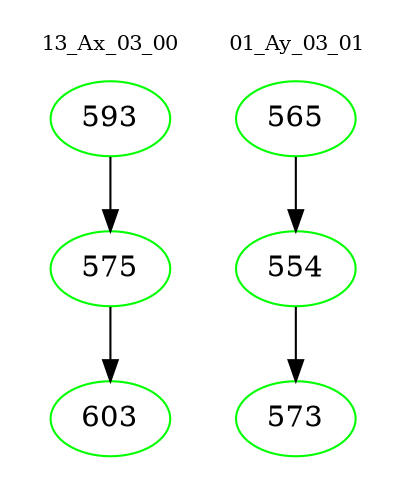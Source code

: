 digraph{
subgraph cluster_0 {
color = white
label = "13_Ax_03_00";
fontsize=10;
T0_593 [label="593", color="green"]
T0_593 -> T0_575 [color="black"]
T0_575 [label="575", color="green"]
T0_575 -> T0_603 [color="black"]
T0_603 [label="603", color="green"]
}
subgraph cluster_1 {
color = white
label = "01_Ay_03_01";
fontsize=10;
T1_565 [label="565", color="green"]
T1_565 -> T1_554 [color="black"]
T1_554 [label="554", color="green"]
T1_554 -> T1_573 [color="black"]
T1_573 [label="573", color="green"]
}
}
